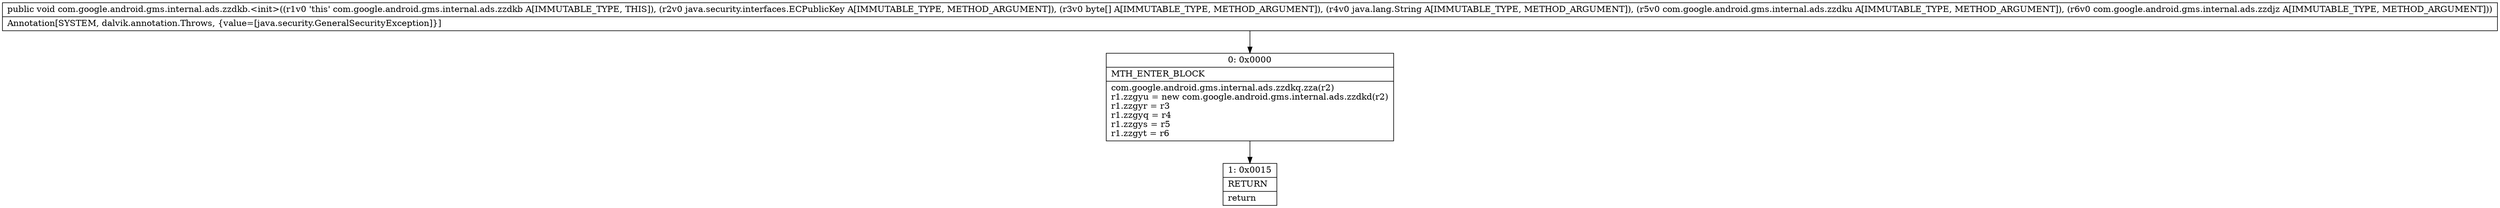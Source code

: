 digraph "CFG forcom.google.android.gms.internal.ads.zzdkb.\<init\>(Ljava\/security\/interfaces\/ECPublicKey;[BLjava\/lang\/String;Lcom\/google\/android\/gms\/internal\/ads\/zzdku;Lcom\/google\/android\/gms\/internal\/ads\/zzdjz;)V" {
Node_0 [shape=record,label="{0\:\ 0x0000|MTH_ENTER_BLOCK\l|com.google.android.gms.internal.ads.zzdkq.zza(r2)\lr1.zzgyu = new com.google.android.gms.internal.ads.zzdkd(r2)\lr1.zzgyr = r3\lr1.zzgyq = r4\lr1.zzgys = r5\lr1.zzgyt = r6\l}"];
Node_1 [shape=record,label="{1\:\ 0x0015|RETURN\l|return\l}"];
MethodNode[shape=record,label="{public void com.google.android.gms.internal.ads.zzdkb.\<init\>((r1v0 'this' com.google.android.gms.internal.ads.zzdkb A[IMMUTABLE_TYPE, THIS]), (r2v0 java.security.interfaces.ECPublicKey A[IMMUTABLE_TYPE, METHOD_ARGUMENT]), (r3v0 byte[] A[IMMUTABLE_TYPE, METHOD_ARGUMENT]), (r4v0 java.lang.String A[IMMUTABLE_TYPE, METHOD_ARGUMENT]), (r5v0 com.google.android.gms.internal.ads.zzdku A[IMMUTABLE_TYPE, METHOD_ARGUMENT]), (r6v0 com.google.android.gms.internal.ads.zzdjz A[IMMUTABLE_TYPE, METHOD_ARGUMENT]))  | Annotation[SYSTEM, dalvik.annotation.Throws, \{value=[java.security.GeneralSecurityException]\}]\l}"];
MethodNode -> Node_0;
Node_0 -> Node_1;
}

